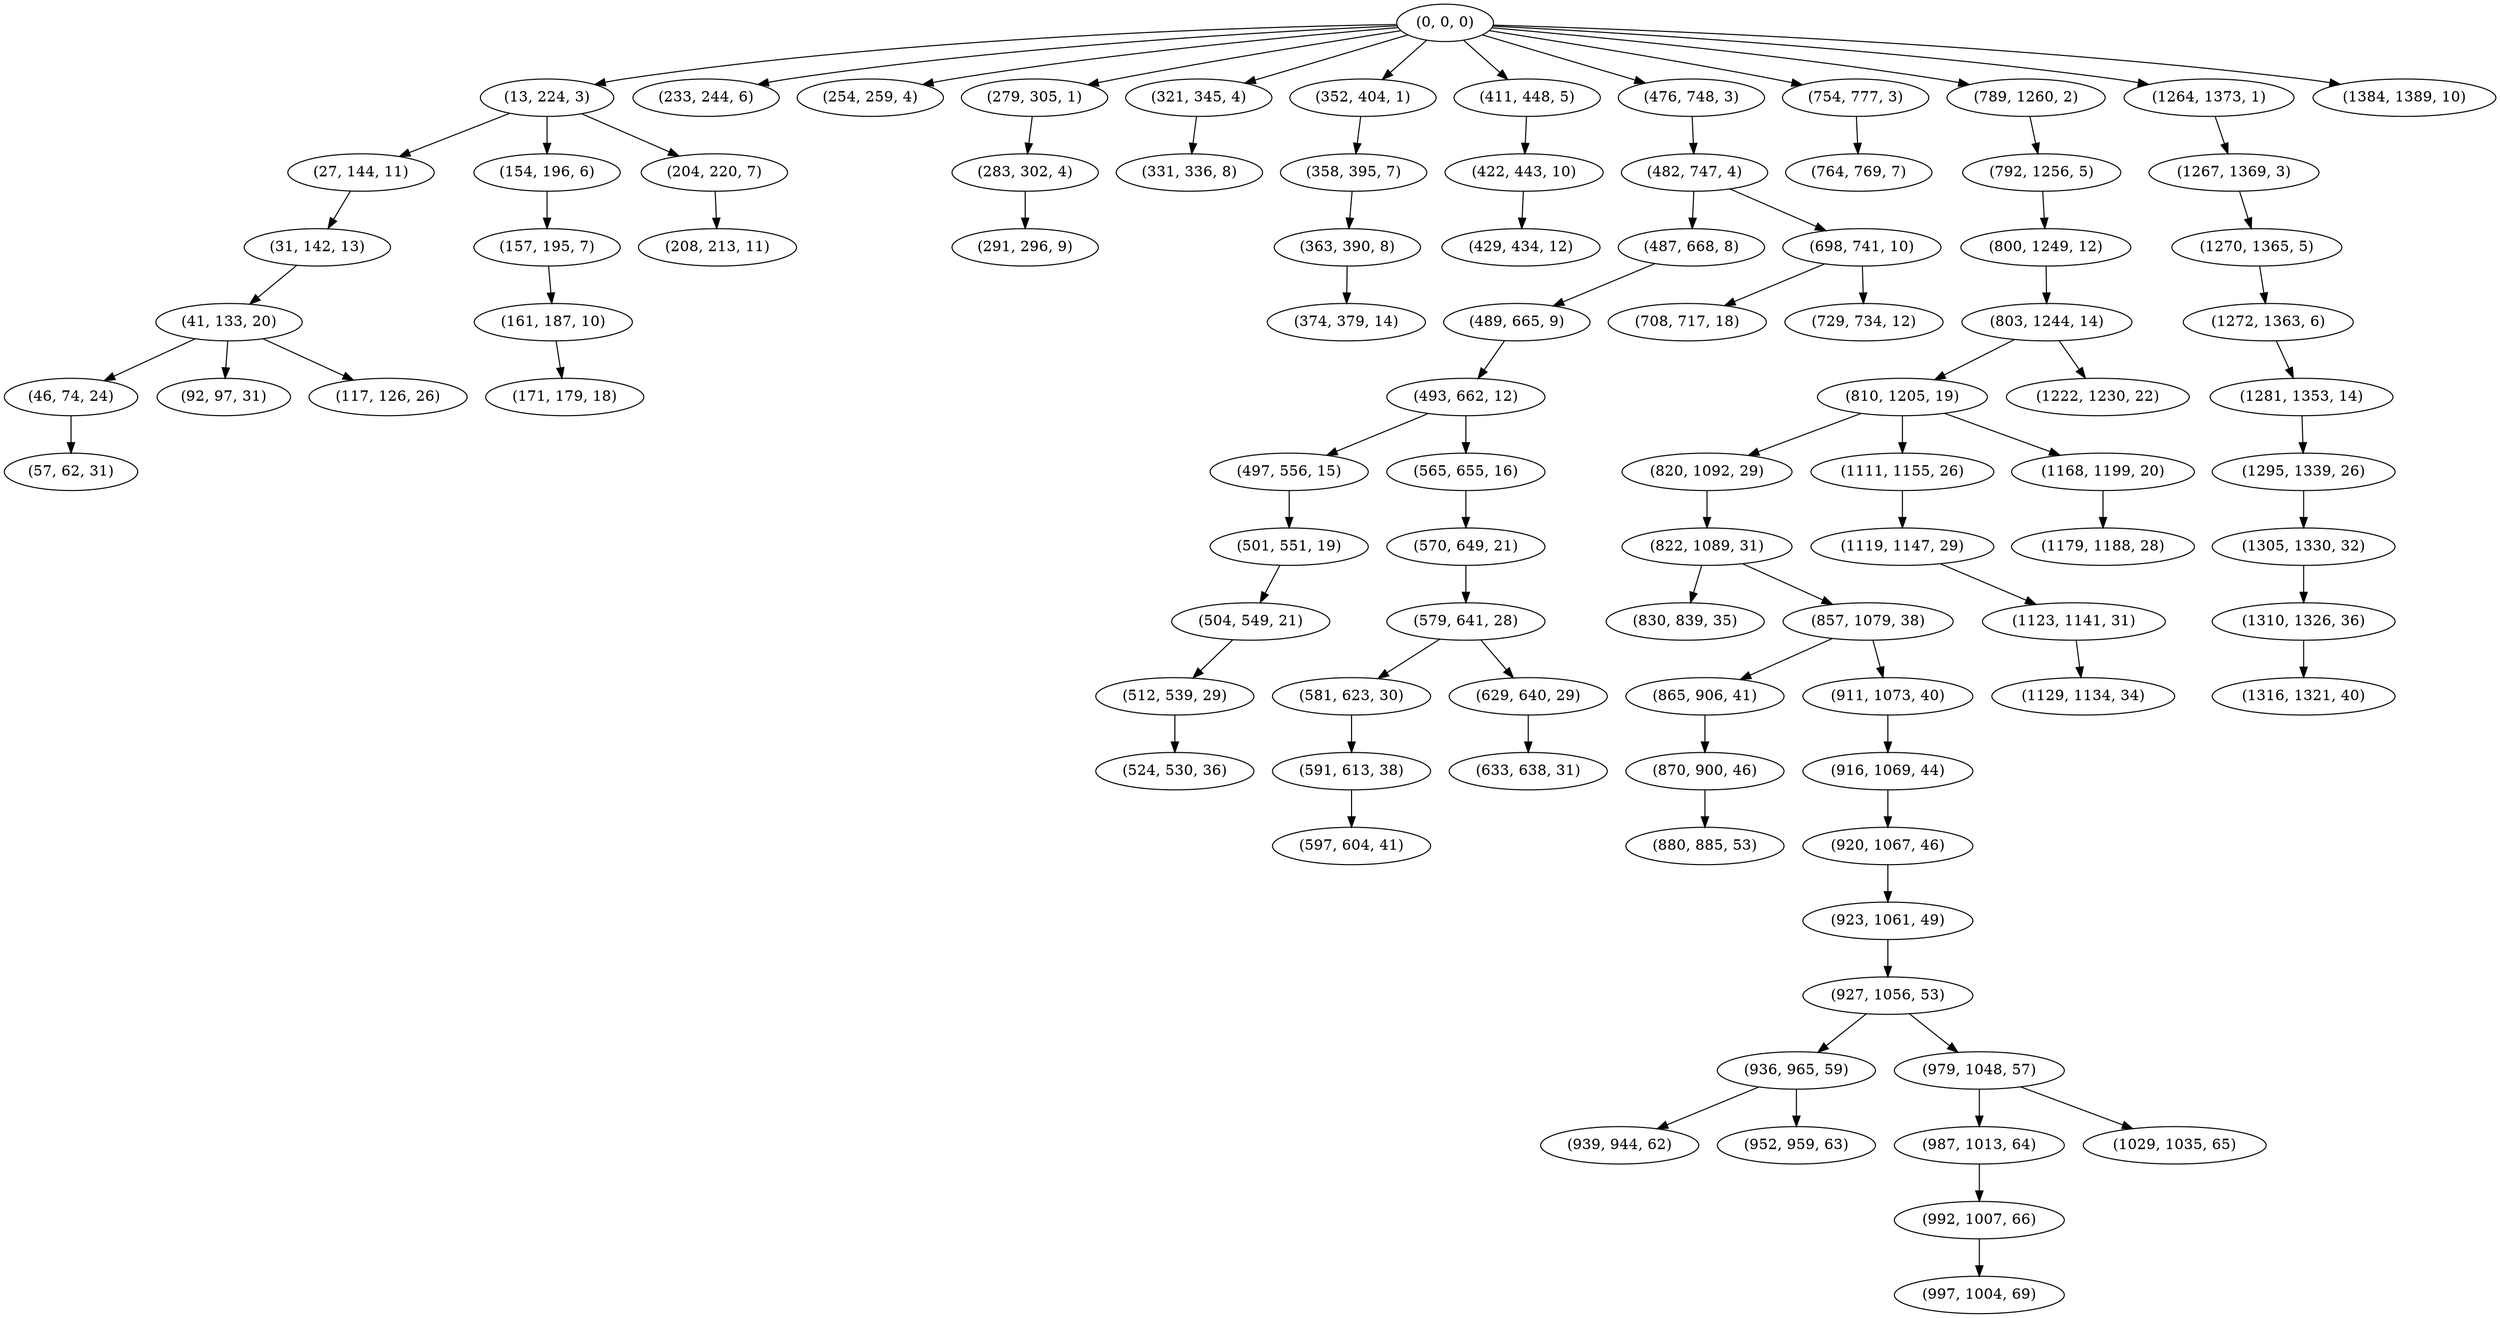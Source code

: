digraph tree {
    "(0, 0, 0)";
    "(13, 224, 3)";
    "(27, 144, 11)";
    "(31, 142, 13)";
    "(41, 133, 20)";
    "(46, 74, 24)";
    "(57, 62, 31)";
    "(92, 97, 31)";
    "(117, 126, 26)";
    "(154, 196, 6)";
    "(157, 195, 7)";
    "(161, 187, 10)";
    "(171, 179, 18)";
    "(204, 220, 7)";
    "(208, 213, 11)";
    "(233, 244, 6)";
    "(254, 259, 4)";
    "(279, 305, 1)";
    "(283, 302, 4)";
    "(291, 296, 9)";
    "(321, 345, 4)";
    "(331, 336, 8)";
    "(352, 404, 1)";
    "(358, 395, 7)";
    "(363, 390, 8)";
    "(374, 379, 14)";
    "(411, 448, 5)";
    "(422, 443, 10)";
    "(429, 434, 12)";
    "(476, 748, 3)";
    "(482, 747, 4)";
    "(487, 668, 8)";
    "(489, 665, 9)";
    "(493, 662, 12)";
    "(497, 556, 15)";
    "(501, 551, 19)";
    "(504, 549, 21)";
    "(512, 539, 29)";
    "(524, 530, 36)";
    "(565, 655, 16)";
    "(570, 649, 21)";
    "(579, 641, 28)";
    "(581, 623, 30)";
    "(591, 613, 38)";
    "(597, 604, 41)";
    "(629, 640, 29)";
    "(633, 638, 31)";
    "(698, 741, 10)";
    "(708, 717, 18)";
    "(729, 734, 12)";
    "(754, 777, 3)";
    "(764, 769, 7)";
    "(789, 1260, 2)";
    "(792, 1256, 5)";
    "(800, 1249, 12)";
    "(803, 1244, 14)";
    "(810, 1205, 19)";
    "(820, 1092, 29)";
    "(822, 1089, 31)";
    "(830, 839, 35)";
    "(857, 1079, 38)";
    "(865, 906, 41)";
    "(870, 900, 46)";
    "(880, 885, 53)";
    "(911, 1073, 40)";
    "(916, 1069, 44)";
    "(920, 1067, 46)";
    "(923, 1061, 49)";
    "(927, 1056, 53)";
    "(936, 965, 59)";
    "(939, 944, 62)";
    "(952, 959, 63)";
    "(979, 1048, 57)";
    "(987, 1013, 64)";
    "(992, 1007, 66)";
    "(997, 1004, 69)";
    "(1029, 1035, 65)";
    "(1111, 1155, 26)";
    "(1119, 1147, 29)";
    "(1123, 1141, 31)";
    "(1129, 1134, 34)";
    "(1168, 1199, 20)";
    "(1179, 1188, 28)";
    "(1222, 1230, 22)";
    "(1264, 1373, 1)";
    "(1267, 1369, 3)";
    "(1270, 1365, 5)";
    "(1272, 1363, 6)";
    "(1281, 1353, 14)";
    "(1295, 1339, 26)";
    "(1305, 1330, 32)";
    "(1310, 1326, 36)";
    "(1316, 1321, 40)";
    "(1384, 1389, 10)";
    "(0, 0, 0)" -> "(13, 224, 3)";
    "(0, 0, 0)" -> "(233, 244, 6)";
    "(0, 0, 0)" -> "(254, 259, 4)";
    "(0, 0, 0)" -> "(279, 305, 1)";
    "(0, 0, 0)" -> "(321, 345, 4)";
    "(0, 0, 0)" -> "(352, 404, 1)";
    "(0, 0, 0)" -> "(411, 448, 5)";
    "(0, 0, 0)" -> "(476, 748, 3)";
    "(0, 0, 0)" -> "(754, 777, 3)";
    "(0, 0, 0)" -> "(789, 1260, 2)";
    "(0, 0, 0)" -> "(1264, 1373, 1)";
    "(0, 0, 0)" -> "(1384, 1389, 10)";
    "(13, 224, 3)" -> "(27, 144, 11)";
    "(13, 224, 3)" -> "(154, 196, 6)";
    "(13, 224, 3)" -> "(204, 220, 7)";
    "(27, 144, 11)" -> "(31, 142, 13)";
    "(31, 142, 13)" -> "(41, 133, 20)";
    "(41, 133, 20)" -> "(46, 74, 24)";
    "(41, 133, 20)" -> "(92, 97, 31)";
    "(41, 133, 20)" -> "(117, 126, 26)";
    "(46, 74, 24)" -> "(57, 62, 31)";
    "(154, 196, 6)" -> "(157, 195, 7)";
    "(157, 195, 7)" -> "(161, 187, 10)";
    "(161, 187, 10)" -> "(171, 179, 18)";
    "(204, 220, 7)" -> "(208, 213, 11)";
    "(279, 305, 1)" -> "(283, 302, 4)";
    "(283, 302, 4)" -> "(291, 296, 9)";
    "(321, 345, 4)" -> "(331, 336, 8)";
    "(352, 404, 1)" -> "(358, 395, 7)";
    "(358, 395, 7)" -> "(363, 390, 8)";
    "(363, 390, 8)" -> "(374, 379, 14)";
    "(411, 448, 5)" -> "(422, 443, 10)";
    "(422, 443, 10)" -> "(429, 434, 12)";
    "(476, 748, 3)" -> "(482, 747, 4)";
    "(482, 747, 4)" -> "(487, 668, 8)";
    "(482, 747, 4)" -> "(698, 741, 10)";
    "(487, 668, 8)" -> "(489, 665, 9)";
    "(489, 665, 9)" -> "(493, 662, 12)";
    "(493, 662, 12)" -> "(497, 556, 15)";
    "(493, 662, 12)" -> "(565, 655, 16)";
    "(497, 556, 15)" -> "(501, 551, 19)";
    "(501, 551, 19)" -> "(504, 549, 21)";
    "(504, 549, 21)" -> "(512, 539, 29)";
    "(512, 539, 29)" -> "(524, 530, 36)";
    "(565, 655, 16)" -> "(570, 649, 21)";
    "(570, 649, 21)" -> "(579, 641, 28)";
    "(579, 641, 28)" -> "(581, 623, 30)";
    "(579, 641, 28)" -> "(629, 640, 29)";
    "(581, 623, 30)" -> "(591, 613, 38)";
    "(591, 613, 38)" -> "(597, 604, 41)";
    "(629, 640, 29)" -> "(633, 638, 31)";
    "(698, 741, 10)" -> "(708, 717, 18)";
    "(698, 741, 10)" -> "(729, 734, 12)";
    "(754, 777, 3)" -> "(764, 769, 7)";
    "(789, 1260, 2)" -> "(792, 1256, 5)";
    "(792, 1256, 5)" -> "(800, 1249, 12)";
    "(800, 1249, 12)" -> "(803, 1244, 14)";
    "(803, 1244, 14)" -> "(810, 1205, 19)";
    "(803, 1244, 14)" -> "(1222, 1230, 22)";
    "(810, 1205, 19)" -> "(820, 1092, 29)";
    "(810, 1205, 19)" -> "(1111, 1155, 26)";
    "(810, 1205, 19)" -> "(1168, 1199, 20)";
    "(820, 1092, 29)" -> "(822, 1089, 31)";
    "(822, 1089, 31)" -> "(830, 839, 35)";
    "(822, 1089, 31)" -> "(857, 1079, 38)";
    "(857, 1079, 38)" -> "(865, 906, 41)";
    "(857, 1079, 38)" -> "(911, 1073, 40)";
    "(865, 906, 41)" -> "(870, 900, 46)";
    "(870, 900, 46)" -> "(880, 885, 53)";
    "(911, 1073, 40)" -> "(916, 1069, 44)";
    "(916, 1069, 44)" -> "(920, 1067, 46)";
    "(920, 1067, 46)" -> "(923, 1061, 49)";
    "(923, 1061, 49)" -> "(927, 1056, 53)";
    "(927, 1056, 53)" -> "(936, 965, 59)";
    "(927, 1056, 53)" -> "(979, 1048, 57)";
    "(936, 965, 59)" -> "(939, 944, 62)";
    "(936, 965, 59)" -> "(952, 959, 63)";
    "(979, 1048, 57)" -> "(987, 1013, 64)";
    "(979, 1048, 57)" -> "(1029, 1035, 65)";
    "(987, 1013, 64)" -> "(992, 1007, 66)";
    "(992, 1007, 66)" -> "(997, 1004, 69)";
    "(1111, 1155, 26)" -> "(1119, 1147, 29)";
    "(1119, 1147, 29)" -> "(1123, 1141, 31)";
    "(1123, 1141, 31)" -> "(1129, 1134, 34)";
    "(1168, 1199, 20)" -> "(1179, 1188, 28)";
    "(1264, 1373, 1)" -> "(1267, 1369, 3)";
    "(1267, 1369, 3)" -> "(1270, 1365, 5)";
    "(1270, 1365, 5)" -> "(1272, 1363, 6)";
    "(1272, 1363, 6)" -> "(1281, 1353, 14)";
    "(1281, 1353, 14)" -> "(1295, 1339, 26)";
    "(1295, 1339, 26)" -> "(1305, 1330, 32)";
    "(1305, 1330, 32)" -> "(1310, 1326, 36)";
    "(1310, 1326, 36)" -> "(1316, 1321, 40)";
}
